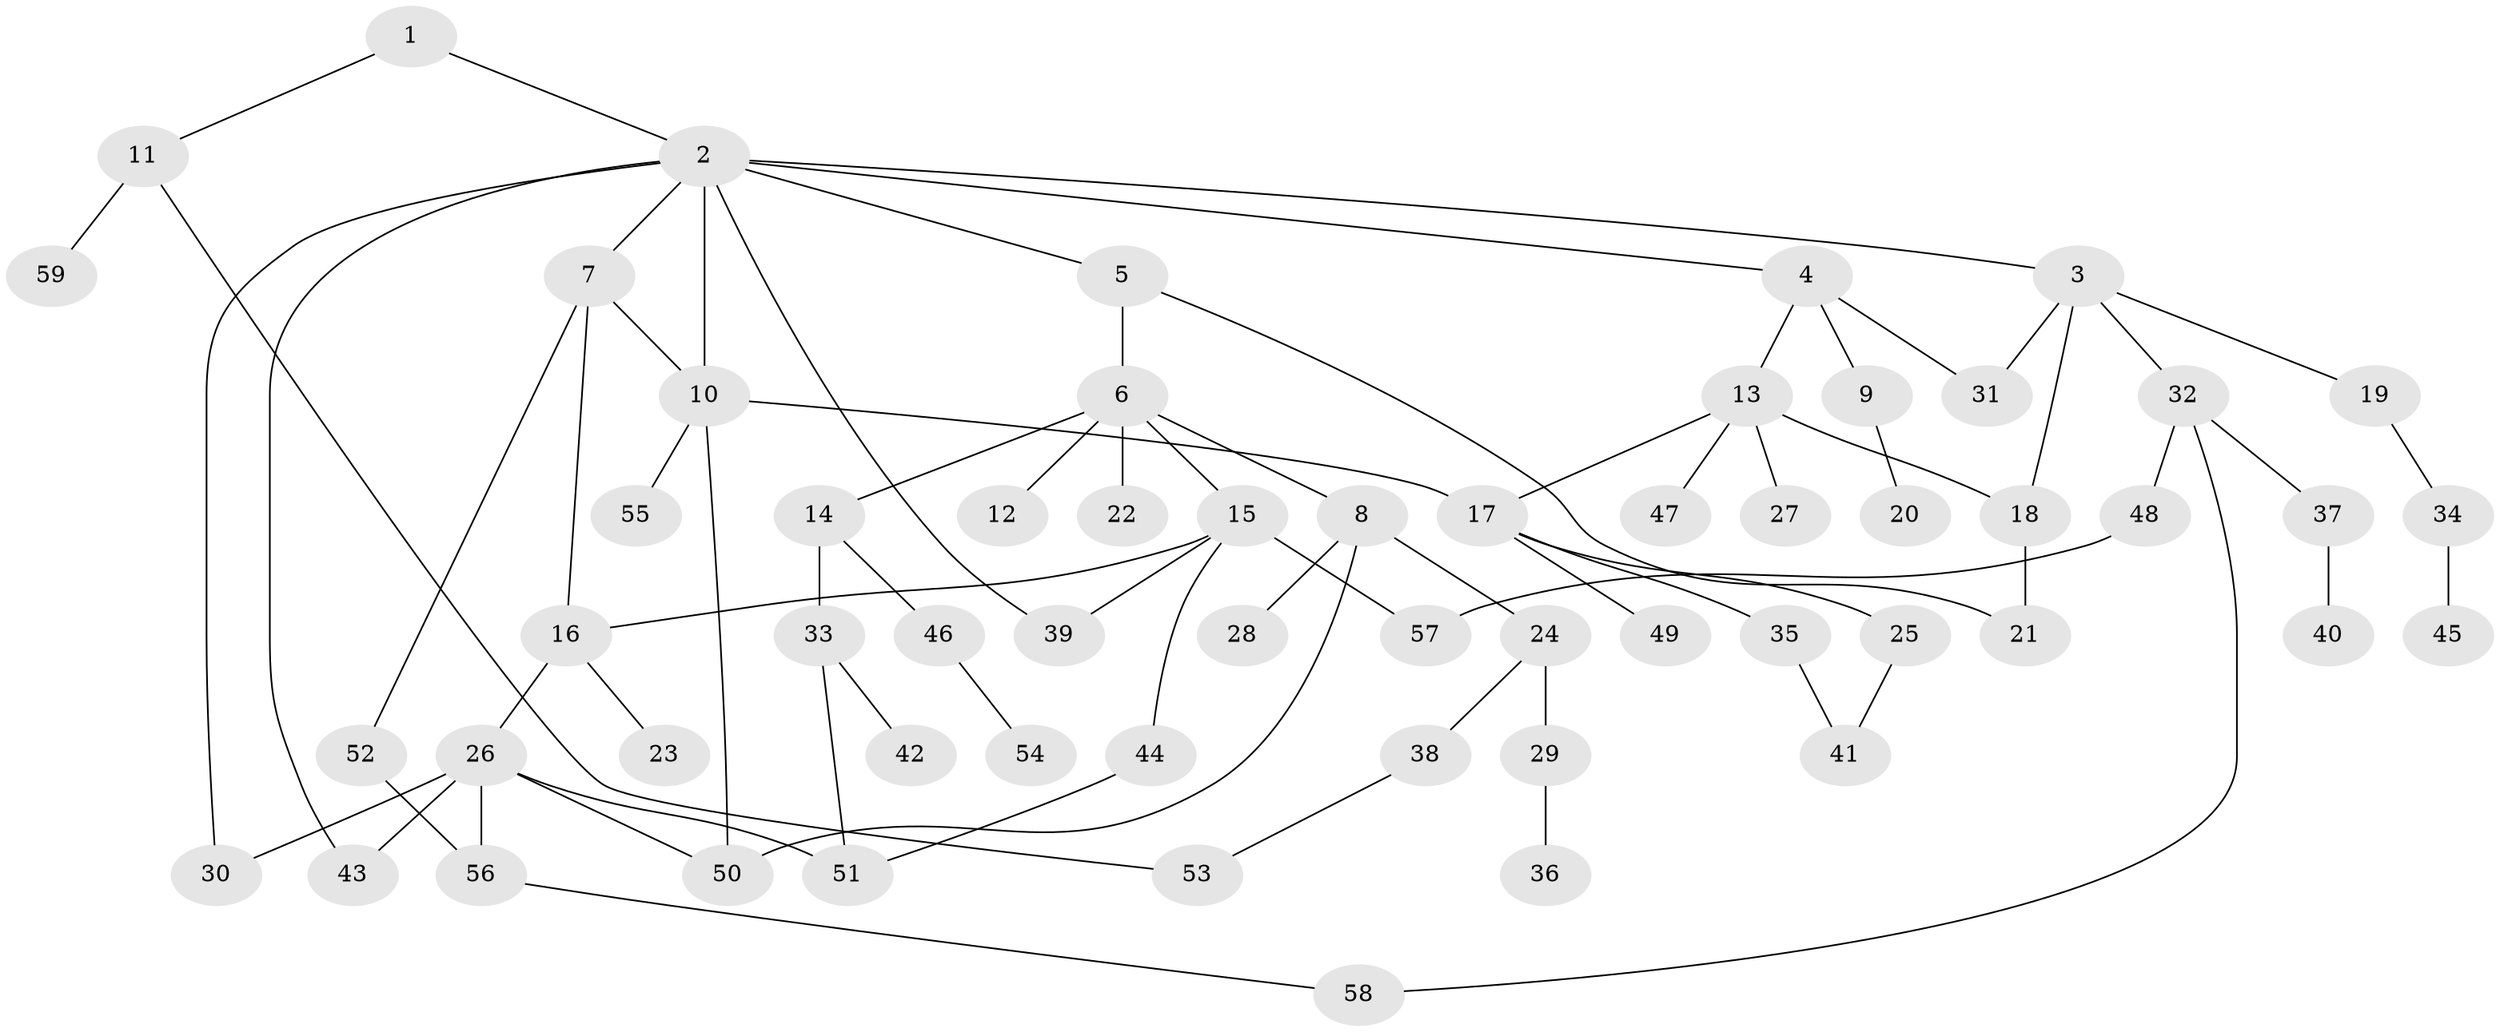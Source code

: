 // coarse degree distribution, {3: 0.1794871794871795, 10: 0.02564102564102564, 5: 0.1282051282051282, 7: 0.05128205128205128, 1: 0.3076923076923077, 4: 0.05128205128205128, 2: 0.2564102564102564}
// Generated by graph-tools (version 1.1) at 2025/41/03/06/25 10:41:26]
// undirected, 59 vertices, 76 edges
graph export_dot {
graph [start="1"]
  node [color=gray90,style=filled];
  1;
  2;
  3;
  4;
  5;
  6;
  7;
  8;
  9;
  10;
  11;
  12;
  13;
  14;
  15;
  16;
  17;
  18;
  19;
  20;
  21;
  22;
  23;
  24;
  25;
  26;
  27;
  28;
  29;
  30;
  31;
  32;
  33;
  34;
  35;
  36;
  37;
  38;
  39;
  40;
  41;
  42;
  43;
  44;
  45;
  46;
  47;
  48;
  49;
  50;
  51;
  52;
  53;
  54;
  55;
  56;
  57;
  58;
  59;
  1 -- 2;
  1 -- 11;
  2 -- 3;
  2 -- 4;
  2 -- 5;
  2 -- 7;
  2 -- 10;
  2 -- 43;
  2 -- 30;
  2 -- 39;
  3 -- 18;
  3 -- 19;
  3 -- 32;
  3 -- 31;
  4 -- 9;
  4 -- 13;
  4 -- 31;
  5 -- 6;
  5 -- 21;
  6 -- 8;
  6 -- 12;
  6 -- 14;
  6 -- 15;
  6 -- 22;
  7 -- 52;
  7 -- 16;
  7 -- 10;
  8 -- 24;
  8 -- 28;
  8 -- 50;
  9 -- 20;
  10 -- 55;
  10 -- 17;
  10 -- 50;
  11 -- 59;
  11 -- 53;
  13 -- 17;
  13 -- 27;
  13 -- 47;
  13 -- 18;
  14 -- 33;
  14 -- 46;
  15 -- 16;
  15 -- 39;
  15 -- 44;
  15 -- 57;
  16 -- 23;
  16 -- 26;
  17 -- 25;
  17 -- 35;
  17 -- 49;
  18 -- 21;
  19 -- 34;
  24 -- 29;
  24 -- 38;
  25 -- 41;
  26 -- 30;
  26 -- 43;
  26 -- 50;
  26 -- 56;
  26 -- 51;
  29 -- 36;
  32 -- 37;
  32 -- 48;
  32 -- 58;
  33 -- 42;
  33 -- 51;
  34 -- 45;
  35 -- 41;
  37 -- 40;
  38 -- 53;
  44 -- 51;
  46 -- 54;
  48 -- 57;
  52 -- 56;
  56 -- 58;
}
